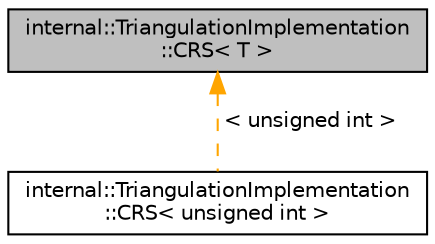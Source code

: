 digraph "internal::TriangulationImplementation::CRS&lt; T &gt;"
{
 // LATEX_PDF_SIZE
  edge [fontname="Helvetica",fontsize="10",labelfontname="Helvetica",labelfontsize="10"];
  node [fontname="Helvetica",fontsize="10",shape=record];
  Node1 [label="internal::TriangulationImplementation\l::CRS\< T \>",height=0.2,width=0.4,color="black", fillcolor="grey75", style="filled", fontcolor="black",tooltip=" "];
  Node1 -> Node2 [dir="back",color="orange",fontsize="10",style="dashed",label=" \< unsigned int \>" ,fontname="Helvetica"];
  Node2 [label="internal::TriangulationImplementation\l::CRS\< unsigned int \>",height=0.2,width=0.4,color="black", fillcolor="white", style="filled",URL="$structinternal_1_1TriangulationImplementation_1_1CRS.html",tooltip=" "];
}
